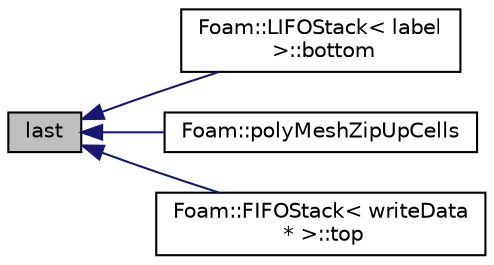 digraph "last"
{
  bgcolor="transparent";
  edge [fontname="Helvetica",fontsize="10",labelfontname="Helvetica",labelfontsize="10"];
  node [fontname="Helvetica",fontsize="10",shape=record];
  rankdir="LR";
  Node1 [label="last",height=0.2,width=0.4,color="black", fillcolor="grey75", style="filled" fontcolor="black"];
  Node1 -> Node2 [dir="back",color="midnightblue",fontsize="10",style="solid",fontname="Helvetica"];
  Node2 [label="Foam::LIFOStack\< label\l \>::bottom",height=0.2,width=0.4,color="black",URL="$classFoam_1_1LIFOStack.html#a68c6d5345f8792612d338b1a871e650e",tooltip="Return a copy of the bottom element. "];
  Node1 -> Node3 [dir="back",color="midnightblue",fontsize="10",style="solid",fontname="Helvetica"];
  Node3 [label="Foam::polyMeshZipUpCells",height=0.2,width=0.4,color="black",URL="$namespaceFoam.html#ab957fb2d74d8de84991a6246e876ecd2"];
  Node1 -> Node4 [dir="back",color="midnightblue",fontsize="10",style="solid",fontname="Helvetica"];
  Node4 [label="Foam::FIFOStack\< writeData\l * \>::top",height=0.2,width=0.4,color="black",URL="$classFoam_1_1FIFOStack.html#a11f99b5e7cf8cd195d042c56eac8d809",tooltip="Return a copy of the top element. "];
}
